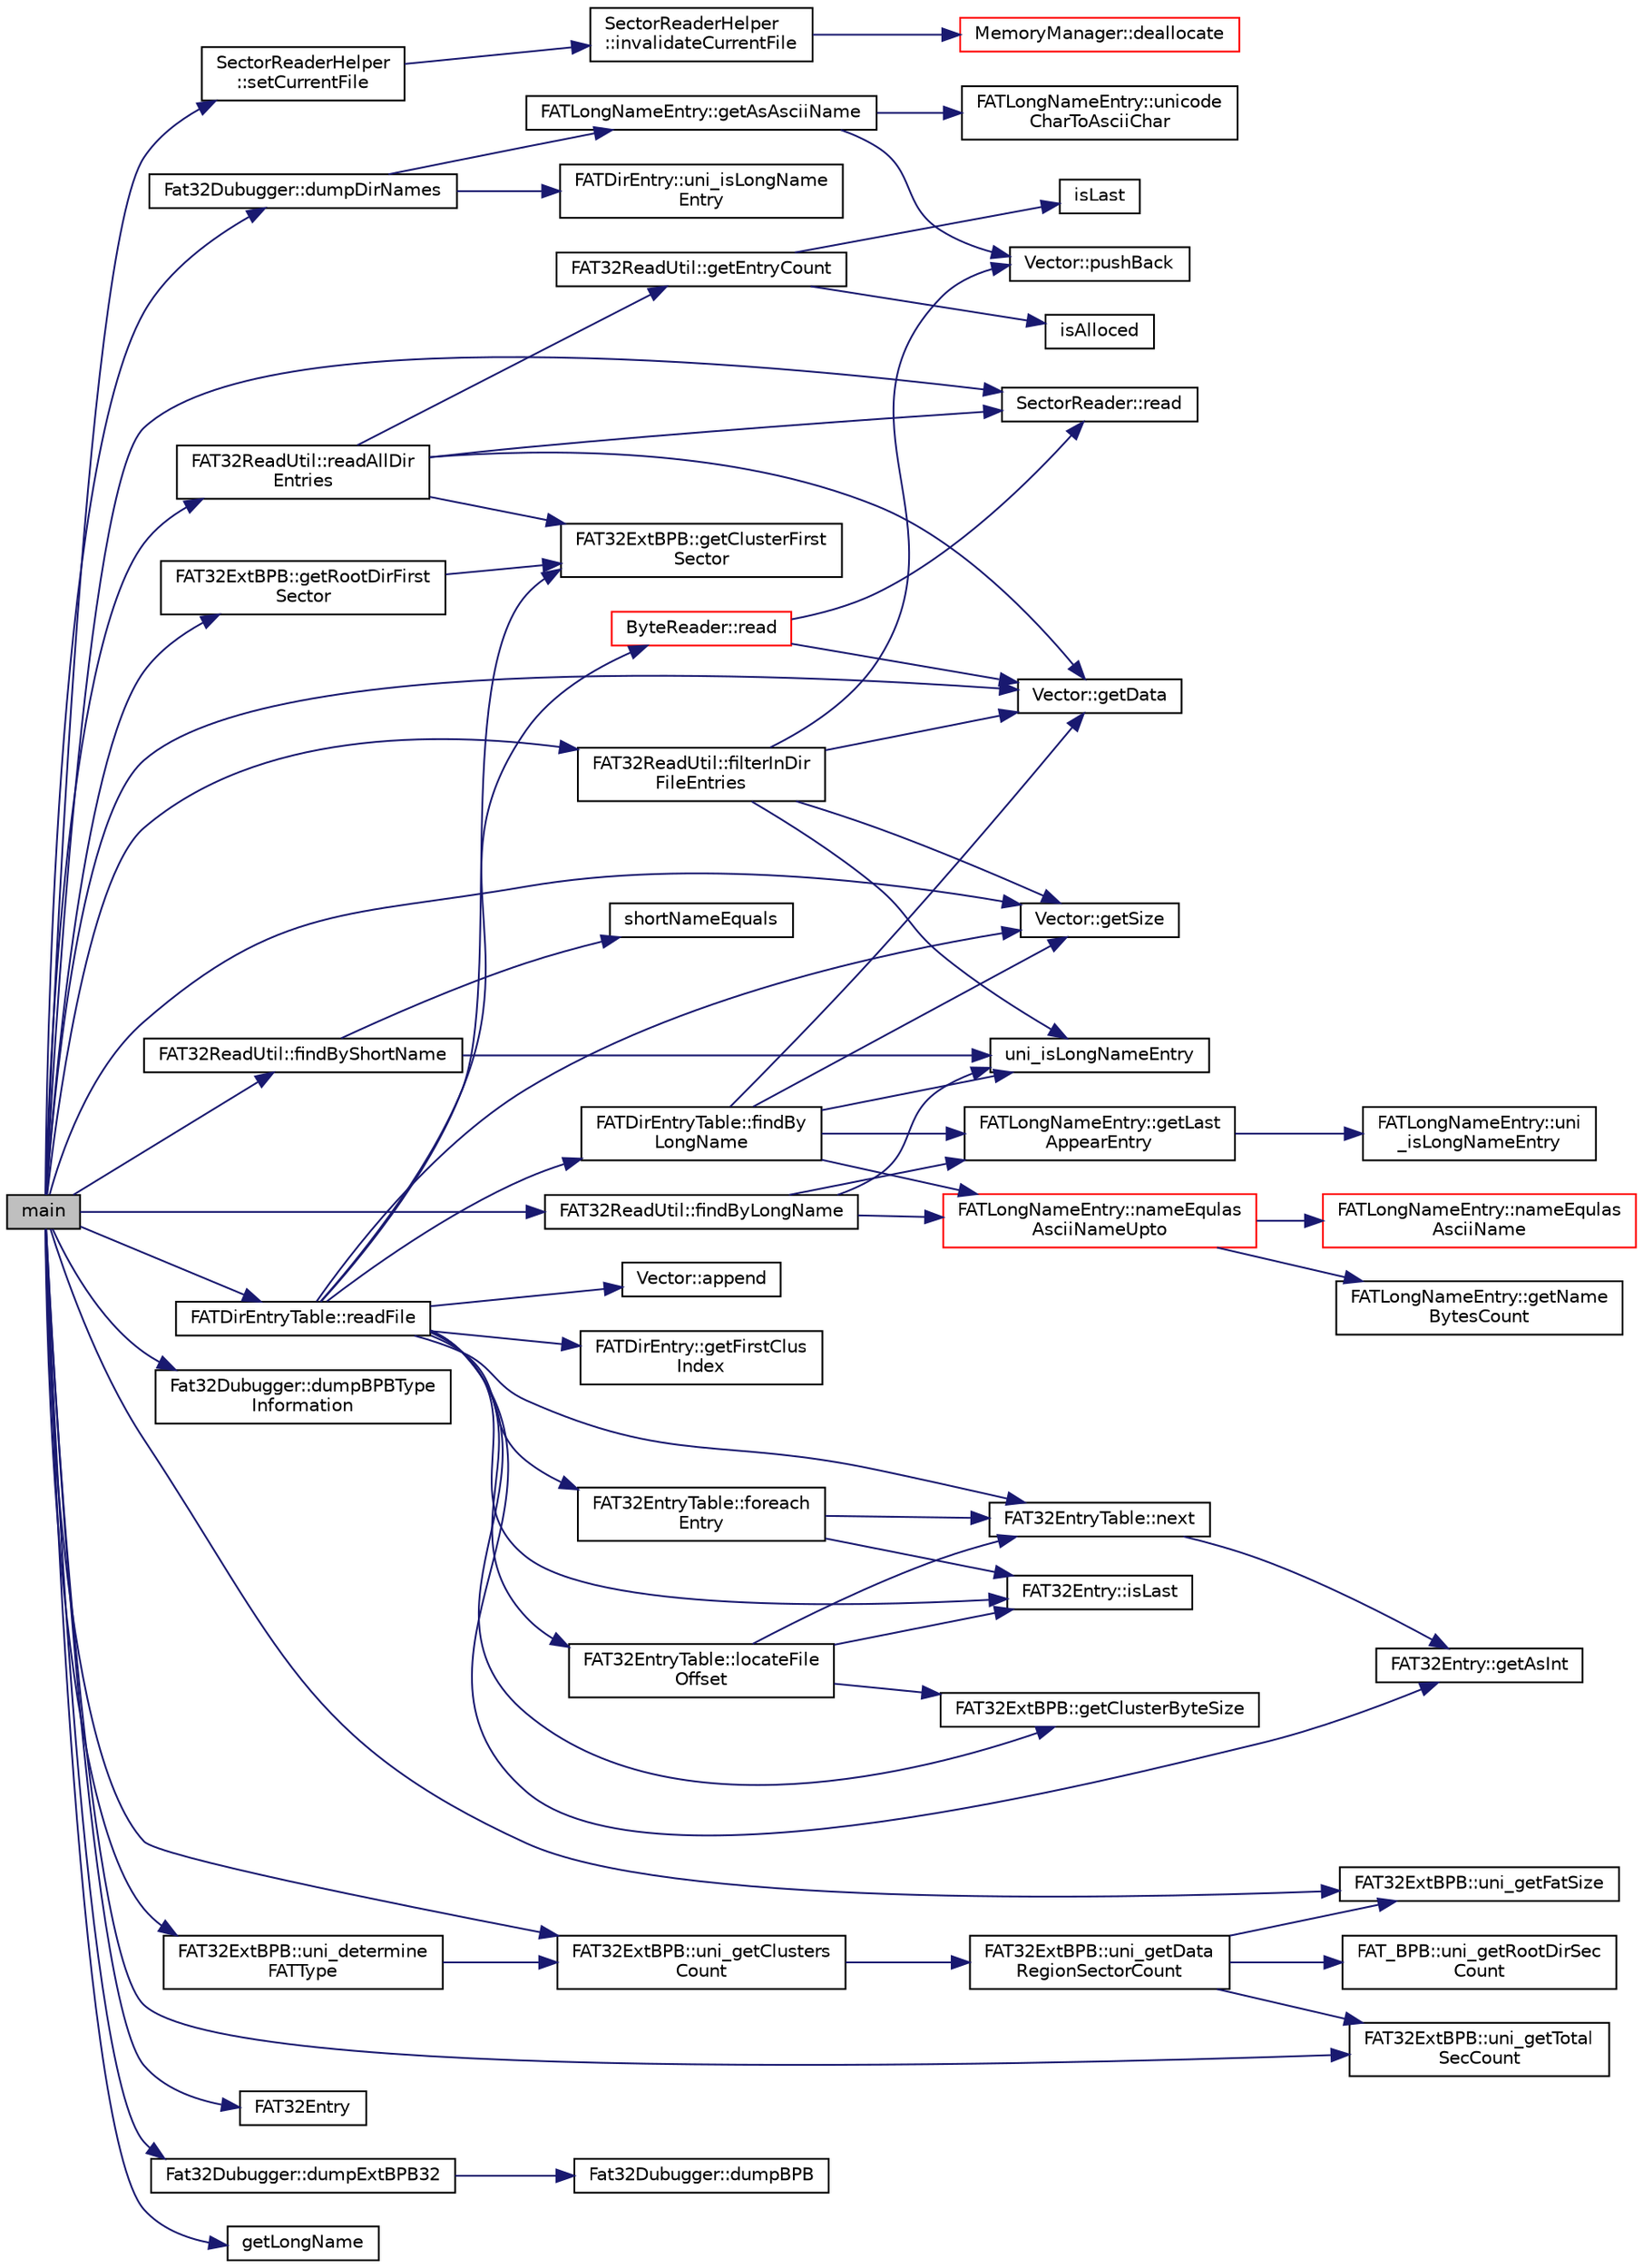 digraph "main"
{
  edge [fontname="Helvetica",fontsize="10",labelfontname="Helvetica",labelfontsize="10"];
  node [fontname="Helvetica",fontsize="10",shape=record];
  rankdir="LR";
  Node0 [label="main",height=0.2,width=0.4,color="black", fillcolor="grey75", style="filled", fontcolor="black"];
  Node0 -> Node1 [color="midnightblue",fontsize="10",style="solid",fontname="Helvetica"];
  Node1 [label="SectorReaderHelper\l::setCurrentFile",height=0.2,width=0.4,color="black", fillcolor="white", style="filled",URL="$d4/d91/class_sector_reader_helper.html#ad6db2d8c45476a18e8871d447ff42a3a"];
  Node1 -> Node2 [color="midnightblue",fontsize="10",style="solid",fontname="Helvetica"];
  Node2 [label="SectorReaderHelper\l::invalidateCurrentFile",height=0.2,width=0.4,color="black", fillcolor="white", style="filled",URL="$d4/d91/class_sector_reader_helper.html#a9812ce5e4e9988850be23a64e8839997"];
  Node2 -> Node3 [color="midnightblue",fontsize="10",style="solid",fontname="Helvetica"];
  Node3 [label="MemoryManager::deallocate",height=0.2,width=0.4,color="red", fillcolor="white", style="filled",URL="$d7/dff/class_memory_manager.html#a41a3c946c368918bdb6e4b441080fb8b"];
  Node0 -> Node8 [color="midnightblue",fontsize="10",style="solid",fontname="Helvetica"];
  Node8 [label="SectorReader::read",height=0.2,width=0.4,color="black", fillcolor="white", style="filled",URL="$de/de9/class_sector_reader.html#a5d254e10f28d3815bdd6baabb29570a4"];
  Node0 -> Node9 [color="midnightblue",fontsize="10",style="solid",fontname="Helvetica"];
  Node9 [label="Fat32Dubugger::dumpBPBType\lInformation",height=0.2,width=0.4,color="black", fillcolor="white", style="filled",URL="$de/d04/class_fat32_dubugger.html#a506ed1a92214b231f9adeb387af8122f"];
  Node0 -> Node10 [color="midnightblue",fontsize="10",style="solid",fontname="Helvetica"];
  Node10 [label="FAT32ExtBPB::uni_getFatSize",height=0.2,width=0.4,color="black", fillcolor="white", style="filled",URL="$da/dd1/class_f_a_t32_ext_b_p_b.html#ad9fa1e2d61c822e8f2b5c2785b2ac9b3"];
  Node0 -> Node11 [color="midnightblue",fontsize="10",style="solid",fontname="Helvetica"];
  Node11 [label="FAT32Entry",height=0.2,width=0.4,color="black", fillcolor="white", style="filled",URL="$d0/db9/_f_a_t32_entry_8h.html#af0119ba057bb86b22e1ccb30c4b91c30"];
  Node0 -> Node12 [color="midnightblue",fontsize="10",style="solid",fontname="Helvetica"];
  Node12 [label="Vector::getData",height=0.2,width=0.4,color="black", fillcolor="white", style="filled",URL="$d5/db2/class_vector.html#ad4ab3c154a8408f62e3b1d24fc140a80"];
  Node0 -> Node13 [color="midnightblue",fontsize="10",style="solid",fontname="Helvetica"];
  Node13 [label="Fat32Dubugger::dumpExtBPB32",height=0.2,width=0.4,color="black", fillcolor="white", style="filled",URL="$de/d04/class_fat32_dubugger.html#aea9a56c709c6897aa37363cb9e3ab4d1"];
  Node13 -> Node14 [color="midnightblue",fontsize="10",style="solid",fontname="Helvetica"];
  Node14 [label="Fat32Dubugger::dumpBPB",height=0.2,width=0.4,color="black", fillcolor="white", style="filled",URL="$de/d04/class_fat32_dubugger.html#a9888152da8d81a0141cc7ed9bd719865"];
  Node0 -> Node15 [color="midnightblue",fontsize="10",style="solid",fontname="Helvetica"];
  Node15 [label="FAT32ExtBPB::uni_getTotal\lSecCount",height=0.2,width=0.4,color="black", fillcolor="white", style="filled",URL="$da/dd1/class_f_a_t32_ext_b_p_b.html#a27ddfdaaa1001d8d0653912cd415f5e8"];
  Node0 -> Node16 [color="midnightblue",fontsize="10",style="solid",fontname="Helvetica"];
  Node16 [label="FAT32ExtBPB::uni_getClusters\lCount",height=0.2,width=0.4,color="black", fillcolor="white", style="filled",URL="$da/dd1/class_f_a_t32_ext_b_p_b.html#a26721a9ac6f0cea2092911895e841682"];
  Node16 -> Node17 [color="midnightblue",fontsize="10",style="solid",fontname="Helvetica"];
  Node17 [label="FAT32ExtBPB::uni_getData\lRegionSectorCount",height=0.2,width=0.4,color="black", fillcolor="white", style="filled",URL="$da/dd1/class_f_a_t32_ext_b_p_b.html#ae6bda1eded904b8b0076027d4aba9983"];
  Node17 -> Node15 [color="midnightblue",fontsize="10",style="solid",fontname="Helvetica"];
  Node17 -> Node10 [color="midnightblue",fontsize="10",style="solid",fontname="Helvetica"];
  Node17 -> Node18 [color="midnightblue",fontsize="10",style="solid",fontname="Helvetica"];
  Node18 [label="FAT_BPB::uni_getRootDirSec\lCount",height=0.2,width=0.4,color="black", fillcolor="white", style="filled",URL="$d7/d6e/class_f_a_t___b_p_b.html#adb4332d528545370498cd33e7bbc2038"];
  Node0 -> Node19 [color="midnightblue",fontsize="10",style="solid",fontname="Helvetica"];
  Node19 [label="FAT32ExtBPB::getRootDirFirst\lSector",height=0.2,width=0.4,color="black", fillcolor="white", style="filled",URL="$da/dd1/class_f_a_t32_ext_b_p_b.html#a7b048c794b787a6645a1fd4d6ec8d919"];
  Node19 -> Node20 [color="midnightblue",fontsize="10",style="solid",fontname="Helvetica"];
  Node20 [label="FAT32ExtBPB::getClusterFirst\lSector",height=0.2,width=0.4,color="black", fillcolor="white", style="filled",URL="$da/dd1/class_f_a_t32_ext_b_p_b.html#a259fa4e7dd83731e9d7c20ce0df5b41d"];
  Node0 -> Node21 [color="midnightblue",fontsize="10",style="solid",fontname="Helvetica"];
  Node21 [label="FAT32ExtBPB::uni_determine\lFATType",height=0.2,width=0.4,color="black", fillcolor="white", style="filled",URL="$da/dd1/class_f_a_t32_ext_b_p_b.html#acb2e44fbdc2ea6a51e1afc1ddaa556bf"];
  Node21 -> Node16 [color="midnightblue",fontsize="10",style="solid",fontname="Helvetica"];
  Node0 -> Node22 [color="midnightblue",fontsize="10",style="solid",fontname="Helvetica"];
  Node22 [label="FAT32ReadUtil::readAllDir\lEntries",height=0.2,width=0.4,color="black", fillcolor="white", style="filled",URL="$d5/db1/class_f_a_t32_read_util.html#aaea962006ced5497f3c00f3340065b9e"];
  Node22 -> Node23 [color="midnightblue",fontsize="10",style="solid",fontname="Helvetica"];
  Node23 [label="FAT32ReadUtil::getEntryCount",height=0.2,width=0.4,color="black", fillcolor="white", style="filled",URL="$d5/db1/class_f_a_t32_read_util.html#a3dd71e3f17001aa5046b92e612b5cd96"];
  Node23 -> Node24 [color="midnightblue",fontsize="10",style="solid",fontname="Helvetica"];
  Node24 [label="isAlloced",height=0.2,width=0.4,color="black", fillcolor="white", style="filled",URL="$d0/db9/_f_a_t32_entry_8h.html#a8a6fb3cd775e64dfb590678a549d5eb8"];
  Node23 -> Node25 [color="midnightblue",fontsize="10",style="solid",fontname="Helvetica"];
  Node25 [label="isLast",height=0.2,width=0.4,color="black", fillcolor="white", style="filled",URL="$d0/db9/_f_a_t32_entry_8h.html#ae679c16adb3ed57142504612a6a07c28"];
  Node22 -> Node8 [color="midnightblue",fontsize="10",style="solid",fontname="Helvetica"];
  Node22 -> Node20 [color="midnightblue",fontsize="10",style="solid",fontname="Helvetica"];
  Node22 -> Node12 [color="midnightblue",fontsize="10",style="solid",fontname="Helvetica"];
  Node0 -> Node26 [color="midnightblue",fontsize="10",style="solid",fontname="Helvetica"];
  Node26 [label="Fat32Dubugger::dumpDirNames",height=0.2,width=0.4,color="black", fillcolor="white", style="filled",URL="$de/d04/class_fat32_dubugger.html#af917c71cd71a38b216f459e3f7d0ba0f"];
  Node26 -> Node27 [color="midnightblue",fontsize="10",style="solid",fontname="Helvetica"];
  Node27 [label="FATDirEntry::uni_isLongName\lEntry",height=0.2,width=0.4,color="black", fillcolor="white", style="filled",URL="$dc/d93/class_f_a_t_dir_entry.html#a94dfb901be9178710035e9781316301a"];
  Node26 -> Node28 [color="midnightblue",fontsize="10",style="solid",fontname="Helvetica"];
  Node28 [label="FATLongNameEntry::getAsAsciiName",height=0.2,width=0.4,color="black", fillcolor="white", style="filled",URL="$d7/d61/class_f_a_t_long_name_entry.html#a34eb7e1de83def912d1e4a4a5b8d211f"];
  Node28 -> Node29 [color="midnightblue",fontsize="10",style="solid",fontname="Helvetica"];
  Node29 [label="FATLongNameEntry::unicode\lCharToAsciiChar",height=0.2,width=0.4,color="black", fillcolor="white", style="filled",URL="$d7/d61/class_f_a_t_long_name_entry.html#afdc284fc418210ccf7d2eacbfc5c584b"];
  Node28 -> Node30 [color="midnightblue",fontsize="10",style="solid",fontname="Helvetica"];
  Node30 [label="Vector::pushBack",height=0.2,width=0.4,color="black", fillcolor="white", style="filled",URL="$d5/db2/class_vector.html#a9f2e76bed89ae88c391c5cd22c6c7b56"];
  Node0 -> Node31 [color="midnightblue",fontsize="10",style="solid",fontname="Helvetica"];
  Node31 [label="FAT32ReadUtil::findByLongName",height=0.2,width=0.4,color="black", fillcolor="white", style="filled",URL="$d5/db1/class_f_a_t32_read_util.html#ab8e4ea1ab59d70f92b681cdac7a5db70"];
  Node31 -> Node32 [color="midnightblue",fontsize="10",style="solid",fontname="Helvetica"];
  Node32 [label="uni_isLongNameEntry",height=0.2,width=0.4,color="black", fillcolor="white", style="filled",URL="$d9/de5/_f_a_t_dir_entry_8h.html#a324e20696bbbf8fa655bcea7b4ee6b68"];
  Node31 -> Node33 [color="midnightblue",fontsize="10",style="solid",fontname="Helvetica"];
  Node33 [label="FATLongNameEntry::getLast\lAppearEntry",height=0.2,width=0.4,color="black", fillcolor="white", style="filled",URL="$d7/d61/class_f_a_t_long_name_entry.html#aea9cfa8f9213c144ed8bf94a71ff3fbf"];
  Node33 -> Node34 [color="midnightblue",fontsize="10",style="solid",fontname="Helvetica"];
  Node34 [label="FATLongNameEntry::uni\l_isLongNameEntry",height=0.2,width=0.4,color="black", fillcolor="white", style="filled",URL="$d7/d61/class_f_a_t_long_name_entry.html#ae95d5ec2fa71155c6c8f2e995adcc176"];
  Node31 -> Node35 [color="midnightblue",fontsize="10",style="solid",fontname="Helvetica"];
  Node35 [label="FATLongNameEntry::nameEqulas\lAsciiNameUpto",height=0.2,width=0.4,color="red", fillcolor="white", style="filled",URL="$d7/d61/class_f_a_t_long_name_entry.html#a38b2a992b1ace06829ae9f5020c45011"];
  Node35 -> Node36 [color="midnightblue",fontsize="10",style="solid",fontname="Helvetica"];
  Node36 [label="FATLongNameEntry::nameEqulas\lAsciiName",height=0.2,width=0.4,color="red", fillcolor="white", style="filled",URL="$d7/d61/class_f_a_t_long_name_entry.html#a87f35a462137f6b59f36459a74554d1f"];
  Node35 -> Node42 [color="midnightblue",fontsize="10",style="solid",fontname="Helvetica"];
  Node42 [label="FATLongNameEntry::getName\lBytesCount",height=0.2,width=0.4,color="black", fillcolor="white", style="filled",URL="$d7/d61/class_f_a_t_long_name_entry.html#ae18dce09eaba67d93df47a0258b09694"];
  Node0 -> Node46 [color="midnightblue",fontsize="10",style="solid",fontname="Helvetica"];
  Node46 [label="FAT32ReadUtil::findByShortName",height=0.2,width=0.4,color="black", fillcolor="white", style="filled",URL="$d5/db1/class_f_a_t32_read_util.html#a540afa3daeb5666af149ccc05c2fbf91"];
  Node46 -> Node32 [color="midnightblue",fontsize="10",style="solid",fontname="Helvetica"];
  Node46 -> Node47 [color="midnightblue",fontsize="10",style="solid",fontname="Helvetica"];
  Node47 [label="shortNameEquals",height=0.2,width=0.4,color="black", fillcolor="white", style="filled",URL="$d9/de5/_f_a_t_dir_entry_8h.html#a6f6596a674f05df5302432214b5df900"];
  Node0 -> Node48 [color="midnightblue",fontsize="10",style="solid",fontname="Helvetica"];
  Node48 [label="FAT32ReadUtil::filterInDir\lFileEntries",height=0.2,width=0.4,color="black", fillcolor="white", style="filled",URL="$d5/db1/class_f_a_t32_read_util.html#a09d5a6595c2f2bcc45f018f5556205e9"];
  Node48 -> Node49 [color="midnightblue",fontsize="10",style="solid",fontname="Helvetica"];
  Node49 [label="Vector::getSize",height=0.2,width=0.4,color="black", fillcolor="white", style="filled",URL="$d5/db2/class_vector.html#afb849f7ed7b5bc30b29679a0ace9f7c1"];
  Node48 -> Node32 [color="midnightblue",fontsize="10",style="solid",fontname="Helvetica"];
  Node48 -> Node30 [color="midnightblue",fontsize="10",style="solid",fontname="Helvetica"];
  Node48 -> Node12 [color="midnightblue",fontsize="10",style="solid",fontname="Helvetica"];
  Node0 -> Node49 [color="midnightblue",fontsize="10",style="solid",fontname="Helvetica"];
  Node0 -> Node50 [color="midnightblue",fontsize="10",style="solid",fontname="Helvetica"];
  Node50 [label="getLongName",height=0.2,width=0.4,color="black", fillcolor="white", style="filled",URL="$d9/de5/_f_a_t_dir_entry_8h.html#af174824140c3c679a7fb56998cdfa2f1"];
  Node0 -> Node51 [color="midnightblue",fontsize="10",style="solid",fontname="Helvetica"];
  Node51 [label="FATDirEntryTable::readFile",height=0.2,width=0.4,color="black", fillcolor="white", style="filled",URL="$d9/d43/class_f_a_t_dir_entry_table.html#a9530e4a8c8ac7be7dd5cf578acef39c9"];
  Node51 -> Node52 [color="midnightblue",fontsize="10",style="solid",fontname="Helvetica"];
  Node52 [label="FATDirEntryTable::findBy\lLongName",height=0.2,width=0.4,color="black", fillcolor="white", style="filled",URL="$d9/d43/class_f_a_t_dir_entry_table.html#aba69868e6197a2f75621eff3d448375b"];
  Node52 -> Node49 [color="midnightblue",fontsize="10",style="solid",fontname="Helvetica"];
  Node52 -> Node32 [color="midnightblue",fontsize="10",style="solid",fontname="Helvetica"];
  Node52 -> Node12 [color="midnightblue",fontsize="10",style="solid",fontname="Helvetica"];
  Node52 -> Node33 [color="midnightblue",fontsize="10",style="solid",fontname="Helvetica"];
  Node52 -> Node35 [color="midnightblue",fontsize="10",style="solid",fontname="Helvetica"];
  Node51 -> Node49 [color="midnightblue",fontsize="10",style="solid",fontname="Helvetica"];
  Node51 -> Node53 [color="midnightblue",fontsize="10",style="solid",fontname="Helvetica"];
  Node53 [label="FATDirEntry::getFirstClus\lIndex",height=0.2,width=0.4,color="black", fillcolor="white", style="filled",URL="$dc/d93/class_f_a_t_dir_entry.html#a69099862496fc947f6ac28a90b536529"];
  Node51 -> Node54 [color="midnightblue",fontsize="10",style="solid",fontname="Helvetica"];
  Node54 [label="FAT32EntryTable::locateFile\lOffset",height=0.2,width=0.4,color="black", fillcolor="white", style="filled",URL="$d8/d88/class_f_a_t32_entry_table.html#ab3934c3baa64a62fbe597851aa39d745"];
  Node54 -> Node55 [color="midnightblue",fontsize="10",style="solid",fontname="Helvetica"];
  Node55 [label="FAT32ExtBPB::getClusterByteSize",height=0.2,width=0.4,color="black", fillcolor="white", style="filled",URL="$da/dd1/class_f_a_t32_ext_b_p_b.html#a6a40acb5ea32f9ec27676bd89545e10c"];
  Node54 -> Node56 [color="midnightblue",fontsize="10",style="solid",fontname="Helvetica"];
  Node56 [label="FAT32Entry::isLast",height=0.2,width=0.4,color="black", fillcolor="white", style="filled",URL="$d2/d32/class_f_a_t32_entry.html#a27d113b2c3036e807117fb5c922d0446"];
  Node54 -> Node57 [color="midnightblue",fontsize="10",style="solid",fontname="Helvetica"];
  Node57 [label="FAT32EntryTable::next",height=0.2,width=0.4,color="black", fillcolor="white", style="filled",URL="$d8/d88/class_f_a_t32_entry_table.html#ae7230908e16bf90bef3a19cd4dcb680a"];
  Node57 -> Node58 [color="midnightblue",fontsize="10",style="solid",fontname="Helvetica"];
  Node58 [label="FAT32Entry::getAsInt",height=0.2,width=0.4,color="black", fillcolor="white", style="filled",URL="$d2/d32/class_f_a_t32_entry.html#a10b4d28e15407076b69209493fe59ac5"];
  Node51 -> Node56 [color="midnightblue",fontsize="10",style="solid",fontname="Helvetica"];
  Node51 -> Node55 [color="midnightblue",fontsize="10",style="solid",fontname="Helvetica"];
  Node51 -> Node59 [color="midnightblue",fontsize="10",style="solid",fontname="Helvetica"];
  Node59 [label="Vector::append",height=0.2,width=0.4,color="black", fillcolor="white", style="filled",URL="$d5/db2/class_vector.html#a4b8bd4e1fc4179474730315d7925a7b9"];
  Node51 -> Node60 [color="midnightblue",fontsize="10",style="solid",fontname="Helvetica"];
  Node60 [label="ByteReader::read",height=0.2,width=0.4,color="red", fillcolor="white", style="filled",URL="$d7/d5d/class_byte_reader.html#a9e6ad4f5b375383bc4b8de2e41c39a19"];
  Node60 -> Node12 [color="midnightblue",fontsize="10",style="solid",fontname="Helvetica"];
  Node60 -> Node8 [color="midnightblue",fontsize="10",style="solid",fontname="Helvetica"];
  Node51 -> Node20 [color="midnightblue",fontsize="10",style="solid",fontname="Helvetica"];
  Node51 -> Node58 [color="midnightblue",fontsize="10",style="solid",fontname="Helvetica"];
  Node51 -> Node57 [color="midnightblue",fontsize="10",style="solid",fontname="Helvetica"];
  Node51 -> Node70 [color="midnightblue",fontsize="10",style="solid",fontname="Helvetica"];
  Node70 [label="FAT32EntryTable::foreach\lEntry",height=0.2,width=0.4,color="black", fillcolor="white", style="filled",URL="$d8/d88/class_f_a_t32_entry_table.html#a46ad5ddd25256898409ad68e421b63fb"];
  Node70 -> Node56 [color="midnightblue",fontsize="10",style="solid",fontname="Helvetica"];
  Node70 -> Node57 [color="midnightblue",fontsize="10",style="solid",fontname="Helvetica"];
}
